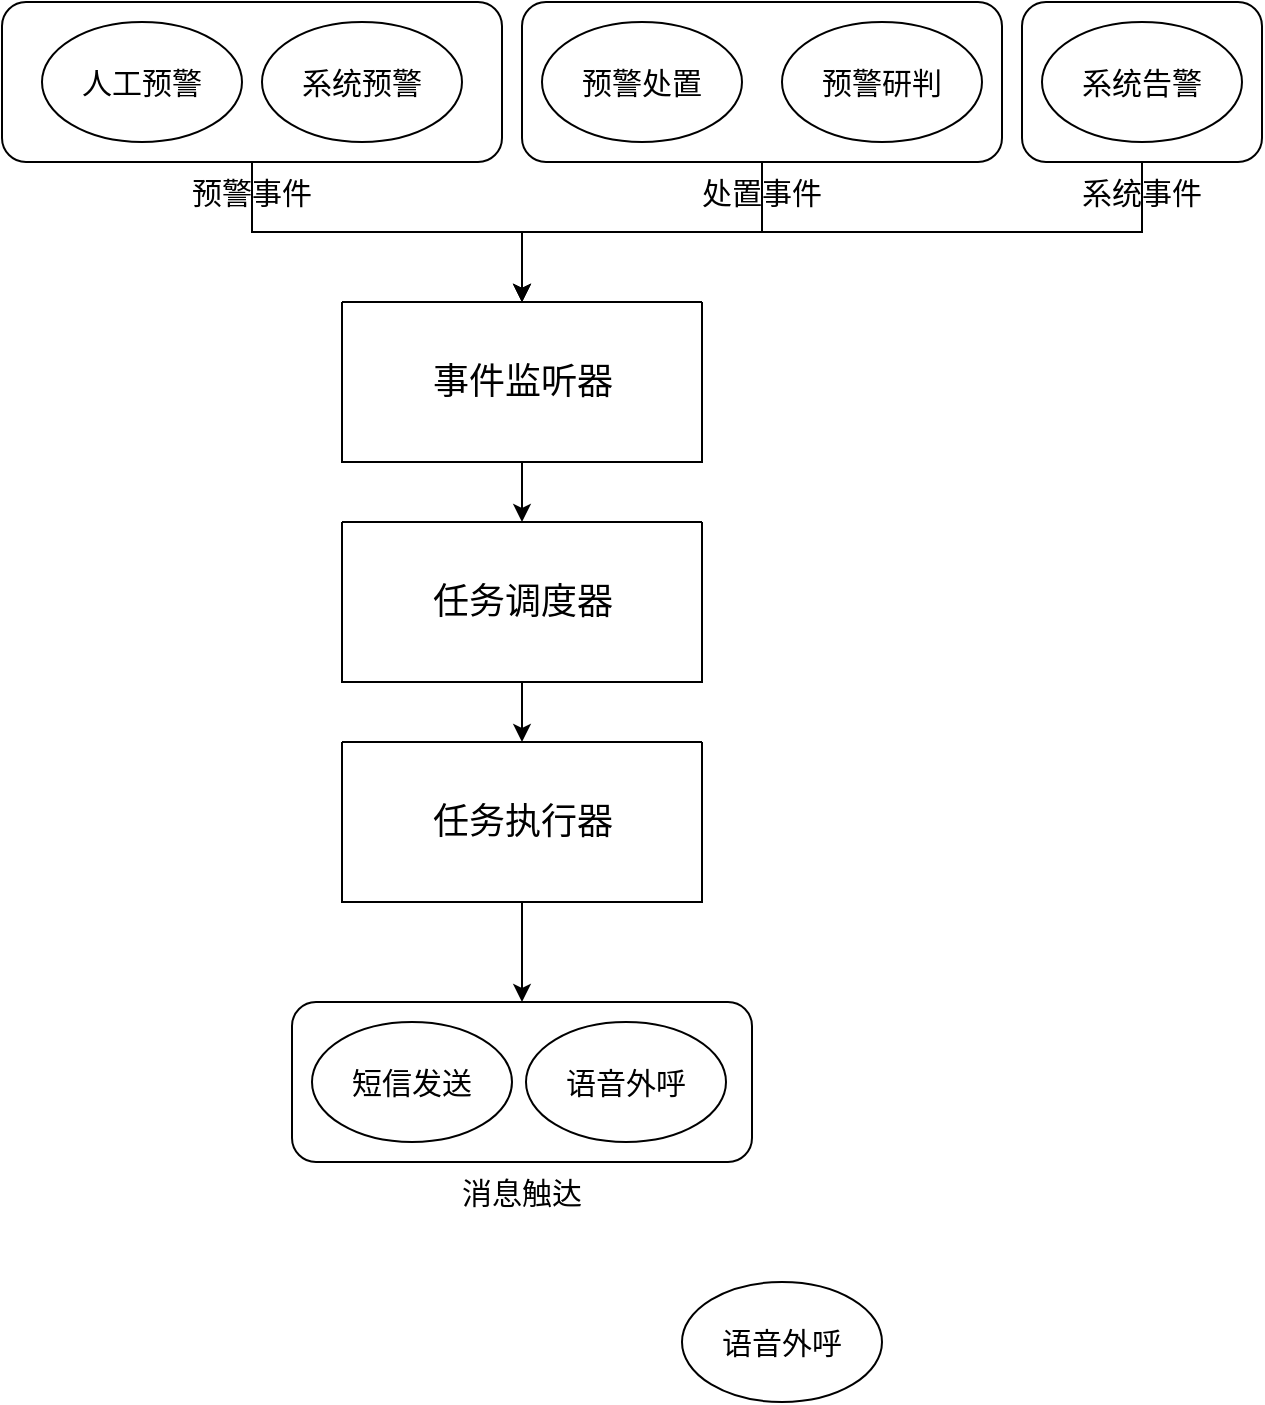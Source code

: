 <mxfile version="15.6.8" type="github">
  <diagram id="C5RBs43oDa-KdzZeNtuy" name="Page-1">
    <mxGraphModel dx="1422" dy="794" grid="1" gridSize="10" guides="1" tooltips="1" connect="1" arrows="1" fold="1" page="1" pageScale="1" pageWidth="827" pageHeight="1169" math="0" shadow="0">
      <root>
        <mxCell id="WIyWlLk6GJQsqaUBKTNV-0" />
        <mxCell id="WIyWlLk6GJQsqaUBKTNV-1" parent="WIyWlLk6GJQsqaUBKTNV-0" />
        <mxCell id="rln7QxH3AYazvcpurLlf-28" style="edgeStyle=orthogonalEdgeStyle;rounded=0;orthogonalLoop=1;jettySize=auto;html=1;exitX=0.5;exitY=1;exitDx=0;exitDy=0;labelBackgroundColor=default;fontSize=15;fontColor=default;strokeColor=default;" parent="WIyWlLk6GJQsqaUBKTNV-1" source="rln7QxH3AYazvcpurLlf-2" target="rln7QxH3AYazvcpurLlf-22" edge="1">
          <mxGeometry relative="1" as="geometry" />
        </mxCell>
        <mxCell id="rln7QxH3AYazvcpurLlf-2" value="" style="swimlane;startSize=0;fontColor=default;strokeColor=default;fillColor=default;" parent="WIyWlLk6GJQsqaUBKTNV-1" vertex="1">
          <mxGeometry x="280" y="390" width="180" height="80" as="geometry" />
        </mxCell>
        <mxCell id="rln7QxH3AYazvcpurLlf-3" value="任务调度器" style="text;html=1;align=center;verticalAlign=middle;resizable=0;points=[];autosize=1;strokeColor=none;fillColor=none;fontColor=default;fontSize=18;" parent="rln7QxH3AYazvcpurLlf-2" vertex="1">
          <mxGeometry x="35" y="25" width="110" height="30" as="geometry" />
        </mxCell>
        <mxCell id="rln7QxH3AYazvcpurLlf-27" style="edgeStyle=orthogonalEdgeStyle;rounded=0;orthogonalLoop=1;jettySize=auto;html=1;exitX=0.5;exitY=1;exitDx=0;exitDy=0;entryX=0.5;entryY=0;entryDx=0;entryDy=0;labelBackgroundColor=default;fontSize=15;fontColor=default;strokeColor=default;" parent="WIyWlLk6GJQsqaUBKTNV-1" source="rln7QxH3AYazvcpurLlf-10" target="rln7QxH3AYazvcpurLlf-2" edge="1">
          <mxGeometry relative="1" as="geometry" />
        </mxCell>
        <mxCell id="rln7QxH3AYazvcpurLlf-10" value="" style="swimlane;startSize=0;fontColor=default;strokeColor=default;fillColor=default;" parent="WIyWlLk6GJQsqaUBKTNV-1" vertex="1">
          <mxGeometry x="280" y="280" width="180" height="80" as="geometry" />
        </mxCell>
        <mxCell id="rln7QxH3AYazvcpurLlf-11" value="事件监听器" style="text;html=1;align=center;verticalAlign=middle;resizable=0;points=[];autosize=1;strokeColor=none;fillColor=none;fontColor=default;fontSize=18;" parent="rln7QxH3AYazvcpurLlf-10" vertex="1">
          <mxGeometry x="35" y="25" width="110" height="30" as="geometry" />
        </mxCell>
        <mxCell id="rln7QxH3AYazvcpurLlf-24" style="edgeStyle=orthogonalEdgeStyle;rounded=0;orthogonalLoop=1;jettySize=auto;html=1;exitX=0.5;exitY=1;exitDx=0;exitDy=0;fontSize=15;fontColor=default;strokeColor=default;labelBackgroundColor=default;" parent="WIyWlLk6GJQsqaUBKTNV-1" source="rln7QxH3AYazvcpurLlf-14" target="rln7QxH3AYazvcpurLlf-10" edge="1">
          <mxGeometry relative="1" as="geometry" />
        </mxCell>
        <mxCell id="rln7QxH3AYazvcpurLlf-14" value="预警事件" style="rounded=1;whiteSpace=wrap;html=1;fontSize=15;fontColor=default;strokeColor=default;fillColor=default;labelPosition=center;verticalLabelPosition=bottom;align=center;verticalAlign=top;" parent="WIyWlLk6GJQsqaUBKTNV-1" vertex="1">
          <mxGeometry x="110" y="130" width="250" height="80" as="geometry" />
        </mxCell>
        <mxCell id="rln7QxH3AYazvcpurLlf-15" value="人工预警" style="ellipse;whiteSpace=wrap;html=1;fontSize=15;fontColor=default;strokeColor=default;fillColor=default;" parent="WIyWlLk6GJQsqaUBKTNV-1" vertex="1">
          <mxGeometry x="130" y="140" width="100" height="60" as="geometry" />
        </mxCell>
        <mxCell id="rln7QxH3AYazvcpurLlf-16" value="系统预警" style="ellipse;whiteSpace=wrap;html=1;fontSize=15;fontColor=default;strokeColor=default;fillColor=default;" parent="WIyWlLk6GJQsqaUBKTNV-1" vertex="1">
          <mxGeometry x="240" y="140" width="100" height="60" as="geometry" />
        </mxCell>
        <mxCell id="rln7QxH3AYazvcpurLlf-25" style="edgeStyle=orthogonalEdgeStyle;rounded=0;orthogonalLoop=1;jettySize=auto;html=1;exitX=0.5;exitY=1;exitDx=0;exitDy=0;entryX=0.5;entryY=0;entryDx=0;entryDy=0;fontSize=15;fontColor=default;strokeColor=default;labelBackgroundColor=default;" parent="WIyWlLk6GJQsqaUBKTNV-1" source="rln7QxH3AYazvcpurLlf-17" target="rln7QxH3AYazvcpurLlf-10" edge="1">
          <mxGeometry relative="1" as="geometry" />
        </mxCell>
        <mxCell id="rln7QxH3AYazvcpurLlf-17" value="处置事件" style="rounded=1;whiteSpace=wrap;html=1;fontSize=15;fontColor=default;strokeColor=default;fillColor=default;labelPosition=center;verticalLabelPosition=bottom;align=center;verticalAlign=top;" parent="WIyWlLk6GJQsqaUBKTNV-1" vertex="1">
          <mxGeometry x="370" y="130" width="240" height="80" as="geometry" />
        </mxCell>
        <mxCell id="rln7QxH3AYazvcpurLlf-18" value="预警处置" style="ellipse;whiteSpace=wrap;html=1;fontSize=15;fontColor=default;strokeColor=default;fillColor=default;" parent="WIyWlLk6GJQsqaUBKTNV-1" vertex="1">
          <mxGeometry x="380" y="140" width="100" height="60" as="geometry" />
        </mxCell>
        <mxCell id="rln7QxH3AYazvcpurLlf-35" style="edgeStyle=orthogonalEdgeStyle;rounded=0;orthogonalLoop=1;jettySize=auto;html=1;exitX=0.5;exitY=1;exitDx=0;exitDy=0;entryX=0.5;entryY=0;entryDx=0;entryDy=0;labelBackgroundColor=default;fontSize=15;fontColor=default;strokeColor=default;" parent="WIyWlLk6GJQsqaUBKTNV-1" source="rln7QxH3AYazvcpurLlf-22" target="rln7QxH3AYazvcpurLlf-32" edge="1">
          <mxGeometry relative="1" as="geometry" />
        </mxCell>
        <mxCell id="rln7QxH3AYazvcpurLlf-22" value="" style="swimlane;startSize=0;fontColor=default;strokeColor=default;fillColor=default;" parent="WIyWlLk6GJQsqaUBKTNV-1" vertex="1">
          <mxGeometry x="280" y="500" width="180" height="80" as="geometry" />
        </mxCell>
        <mxCell id="rln7QxH3AYazvcpurLlf-23" value="任务执行器" style="text;html=1;align=center;verticalAlign=middle;resizable=0;points=[];autosize=1;strokeColor=none;fillColor=none;fontColor=default;fontSize=18;" parent="rln7QxH3AYazvcpurLlf-22" vertex="1">
          <mxGeometry x="35" y="25" width="110" height="30" as="geometry" />
        </mxCell>
        <mxCell id="rln7QxH3AYazvcpurLlf-31" value="预警研判" style="ellipse;whiteSpace=wrap;html=1;fontSize=15;fontColor=default;strokeColor=default;fillColor=default;" parent="WIyWlLk6GJQsqaUBKTNV-1" vertex="1">
          <mxGeometry x="500" y="140" width="100" height="60" as="geometry" />
        </mxCell>
        <mxCell id="rln7QxH3AYazvcpurLlf-32" value="消息触达" style="rounded=1;whiteSpace=wrap;html=1;fontSize=15;fontColor=default;strokeColor=default;fillColor=default;labelPosition=center;verticalLabelPosition=bottom;align=center;verticalAlign=top;" parent="WIyWlLk6GJQsqaUBKTNV-1" vertex="1">
          <mxGeometry x="255" y="630" width="230" height="80" as="geometry" />
        </mxCell>
        <mxCell id="rln7QxH3AYazvcpurLlf-33" value="短信发送" style="ellipse;whiteSpace=wrap;html=1;fontSize=15;fontColor=default;strokeColor=default;fillColor=default;" parent="WIyWlLk6GJQsqaUBKTNV-1" vertex="1">
          <mxGeometry x="265" y="640" width="100" height="60" as="geometry" />
        </mxCell>
        <mxCell id="rln7QxH3AYazvcpurLlf-34" value="语音外呼" style="ellipse;whiteSpace=wrap;html=1;fontSize=15;fontColor=default;strokeColor=default;fillColor=default;" parent="WIyWlLk6GJQsqaUBKTNV-1" vertex="1">
          <mxGeometry x="372" y="640" width="100" height="60" as="geometry" />
        </mxCell>
        <mxCell id="XFstZxvh1cE9js-YEO7D-5" value="语音外呼" style="ellipse;whiteSpace=wrap;html=1;fontSize=15;fontColor=default;strokeColor=default;fillColor=default;" parent="WIyWlLk6GJQsqaUBKTNV-1" vertex="1">
          <mxGeometry x="450" y="770" width="100" height="60" as="geometry" />
        </mxCell>
        <mxCell id="X-orkbCftuQeI2mee3da-0" value="系统事件" style="rounded=1;whiteSpace=wrap;html=1;fontSize=15;fontColor=default;strokeColor=default;fillColor=default;labelPosition=center;verticalLabelPosition=bottom;align=center;verticalAlign=top;" vertex="1" parent="WIyWlLk6GJQsqaUBKTNV-1">
          <mxGeometry x="620" y="130" width="120" height="80" as="geometry" />
        </mxCell>
        <mxCell id="X-orkbCftuQeI2mee3da-2" style="edgeStyle=orthogonalEdgeStyle;rounded=0;orthogonalLoop=1;jettySize=auto;html=1;entryX=0.5;entryY=0;entryDx=0;entryDy=0;exitX=0.5;exitY=1;exitDx=0;exitDy=0;" edge="1" parent="WIyWlLk6GJQsqaUBKTNV-1" source="X-orkbCftuQeI2mee3da-0" target="rln7QxH3AYazvcpurLlf-10">
          <mxGeometry relative="1" as="geometry" />
        </mxCell>
        <mxCell id="X-orkbCftuQeI2mee3da-1" value="系统告警" style="ellipse;whiteSpace=wrap;html=1;fontSize=15;fontColor=default;strokeColor=default;fillColor=default;" vertex="1" parent="WIyWlLk6GJQsqaUBKTNV-1">
          <mxGeometry x="630" y="140" width="100" height="60" as="geometry" />
        </mxCell>
      </root>
    </mxGraphModel>
  </diagram>
</mxfile>
